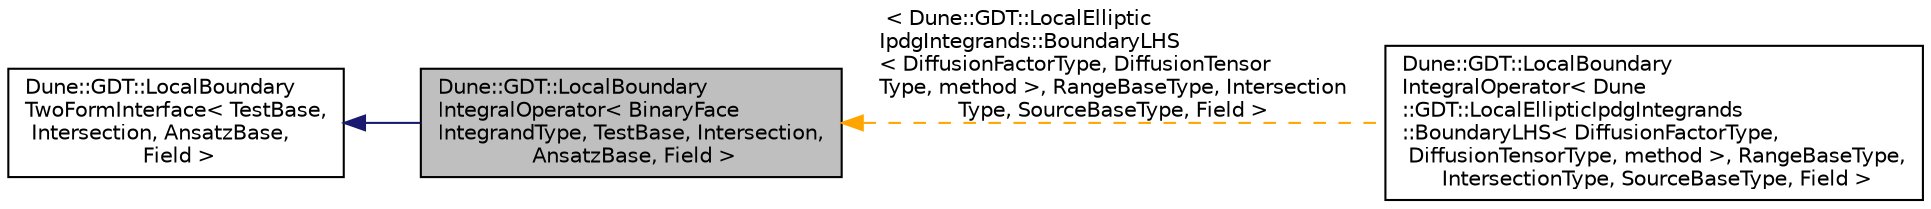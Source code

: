 digraph "Dune::GDT::LocalBoundaryIntegralOperator&lt; BinaryFaceIntegrandType, TestBase, Intersection, AnsatzBase, Field &gt;"
{
  edge [fontname="Helvetica",fontsize="10",labelfontname="Helvetica",labelfontsize="10"];
  node [fontname="Helvetica",fontsize="10",shape=record];
  rankdir="LR";
  Node0 [label="Dune::GDT::LocalBoundary\lIntegralOperator\< BinaryFace\lIntegrandType, TestBase, Intersection,\l AnsatzBase, Field \>",height=0.2,width=0.4,color="black", fillcolor="grey75", style="filled", fontcolor="black"];
  Node1 -> Node0 [dir="back",color="midnightblue",fontsize="10",style="solid",fontname="Helvetica"];
  Node1 [label="Dune::GDT::LocalBoundary\lTwoFormInterface\< TestBase,\l Intersection, AnsatzBase,\l Field \>",height=0.2,width=0.4,color="black", fillcolor="white", style="filled",URL="$a01700.html"];
  Node0 -> Node2 [dir="back",color="orange",fontsize="10",style="dashed",label=" \< Dune::GDT::LocalElliptic\lIpdgIntegrands::BoundaryLHS\l\< DiffusionFactorType, DiffusionTensor\lType, method \>, RangeBaseType, Intersection\lType, SourceBaseType, Field \>" ,fontname="Helvetica"];
  Node2 [label="Dune::GDT::LocalBoundary\lIntegralOperator\< Dune\l::GDT::LocalEllipticIpdgIntegrands\l::BoundaryLHS\< DiffusionFactorType,\l DiffusionTensorType, method \>, RangeBaseType,\l IntersectionType, SourceBaseType, Field \>",height=0.2,width=0.4,color="black", fillcolor="white", style="filled",URL="$a01664.html"];
}
